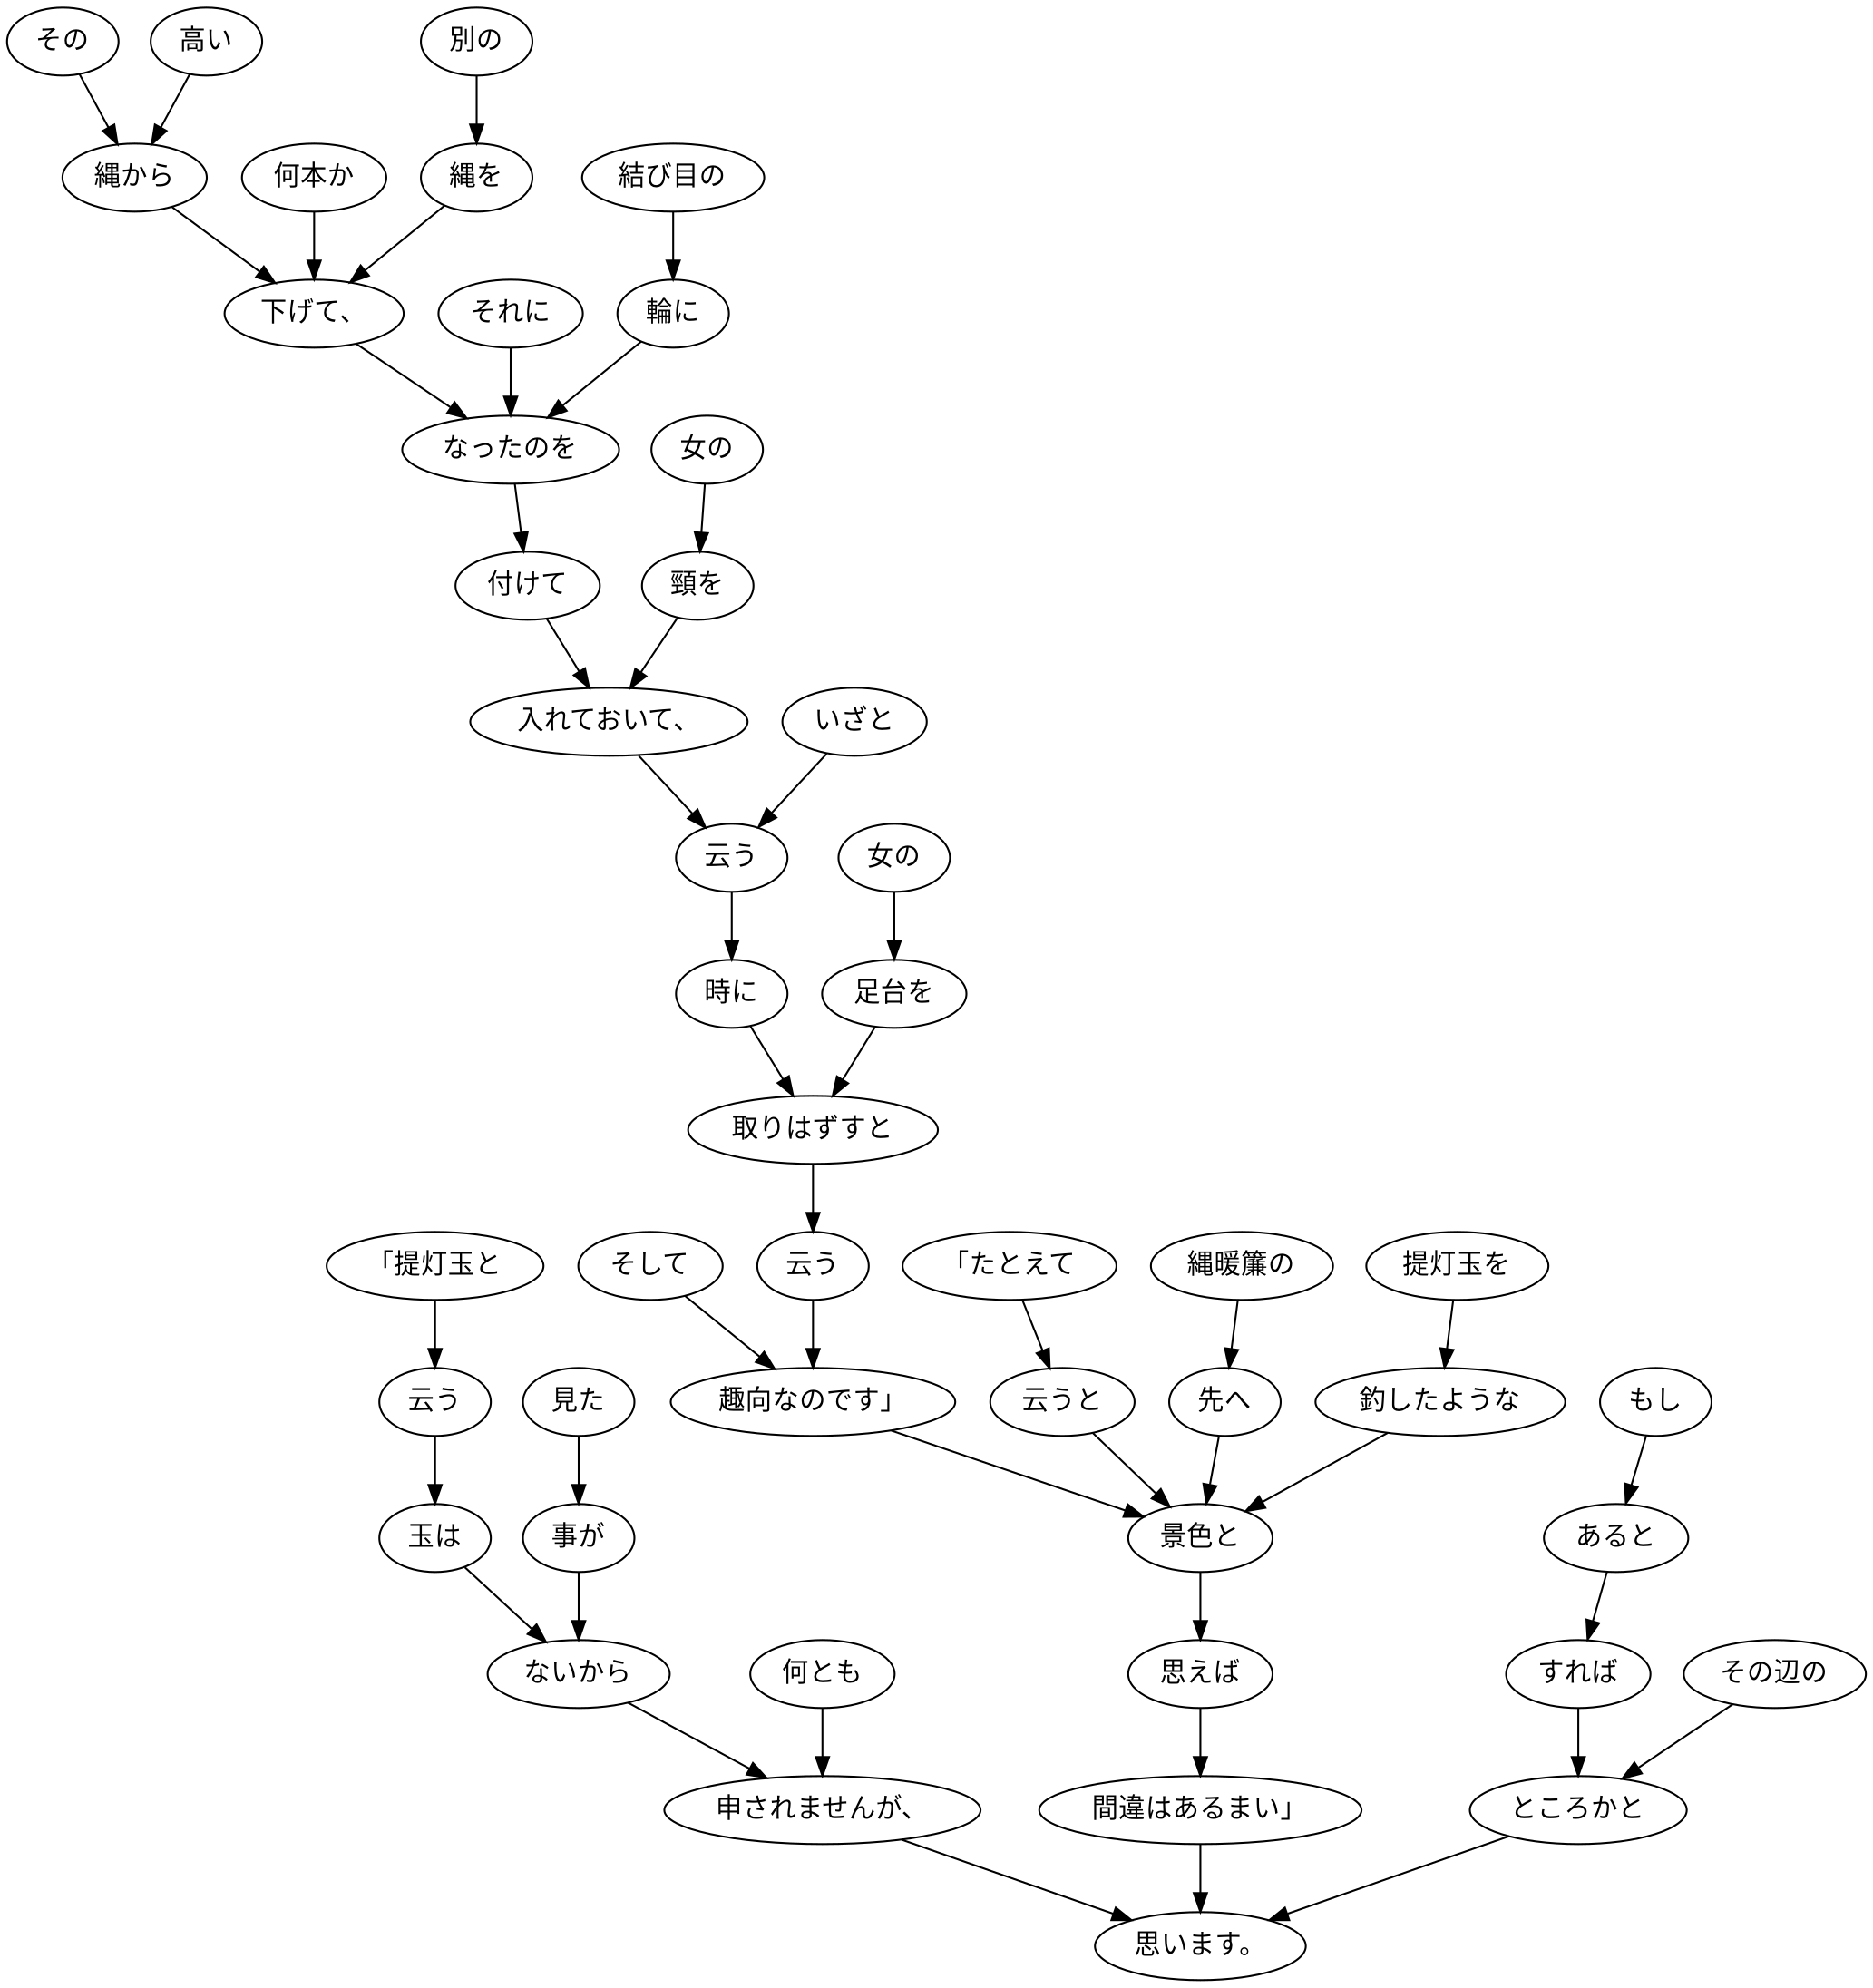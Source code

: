 digraph graph1510 {
	node0 [label="そして"];
	node1 [label="その"];
	node2 [label="高い"];
	node3 [label="縄から"];
	node4 [label="何本か"];
	node5 [label="別の"];
	node6 [label="縄を"];
	node7 [label="下げて、"];
	node8 [label="それに"];
	node9 [label="結び目の"];
	node10 [label="輪に"];
	node11 [label="なったのを"];
	node12 [label="付けて"];
	node13 [label="女の"];
	node14 [label="頸を"];
	node15 [label="入れておいて、"];
	node16 [label="いざと"];
	node17 [label="云う"];
	node18 [label="時に"];
	node19 [label="女の"];
	node20 [label="足台を"];
	node21 [label="取りはずすと"];
	node22 [label="云う"];
	node23 [label="趣向なのです」"];
	node24 [label="「たとえて"];
	node25 [label="云うと"];
	node26 [label="縄暖簾の"];
	node27 [label="先へ"];
	node28 [label="提灯玉を"];
	node29 [label="釣したような"];
	node30 [label="景色と"];
	node31 [label="思えば"];
	node32 [label="間違はあるまい」"];
	node33 [label="「提灯玉と"];
	node34 [label="云う"];
	node35 [label="玉は"];
	node36 [label="見た"];
	node37 [label="事が"];
	node38 [label="ないから"];
	node39 [label="何とも"];
	node40 [label="申されませんが、"];
	node41 [label="もし"];
	node42 [label="あると"];
	node43 [label="すれば"];
	node44 [label="その辺の"];
	node45 [label="ところかと"];
	node46 [label="思います。"];
	node0 -> node23;
	node1 -> node3;
	node2 -> node3;
	node3 -> node7;
	node4 -> node7;
	node5 -> node6;
	node6 -> node7;
	node7 -> node11;
	node8 -> node11;
	node9 -> node10;
	node10 -> node11;
	node11 -> node12;
	node12 -> node15;
	node13 -> node14;
	node14 -> node15;
	node15 -> node17;
	node16 -> node17;
	node17 -> node18;
	node18 -> node21;
	node19 -> node20;
	node20 -> node21;
	node21 -> node22;
	node22 -> node23;
	node23 -> node30;
	node24 -> node25;
	node25 -> node30;
	node26 -> node27;
	node27 -> node30;
	node28 -> node29;
	node29 -> node30;
	node30 -> node31;
	node31 -> node32;
	node32 -> node46;
	node33 -> node34;
	node34 -> node35;
	node35 -> node38;
	node36 -> node37;
	node37 -> node38;
	node38 -> node40;
	node39 -> node40;
	node40 -> node46;
	node41 -> node42;
	node42 -> node43;
	node43 -> node45;
	node44 -> node45;
	node45 -> node46;
}
